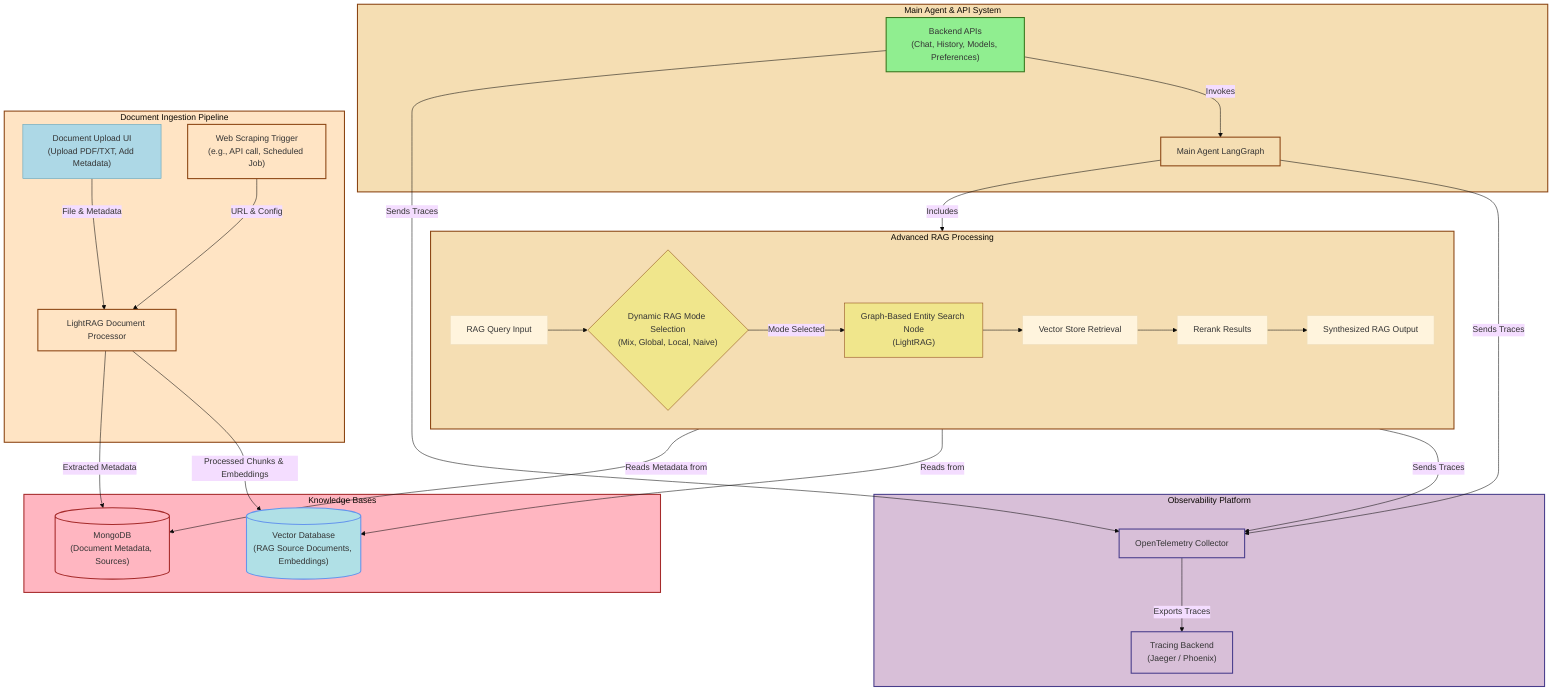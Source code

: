 %%{
  init: {
    'theme': 'base',

    'flowchart': {
      'curve': 'basis'
    }
  }
}%%

flowchart TD
    %% Define styles for nodes
    classDef mainGraph fill:#F5DEB3,stroke:#8B4513,stroke-width:2px;
    classDef advancedRAGNode fill:#F0E68C,stroke:#8B4513,stroke-width:1px; 
    classDef observabilityComp fill:#D8BFD8,stroke:#483D8B,stroke-width:2px;
    classDef ingestionComp fill:#FFE4C4,stroke:#8B4513,stroke-width:2px;
    classDef ingestionUI fill:#ADD8E6,stroke:#5A9FB8,stroke-width:1px;
    classDef dbStore fill:#FFB6C1,stroke:#A52A2A,stroke-width:2px;
    classDef vectorStore fill:#B0E0E6,stroke:#6495ED,stroke-width:2px;
    classDef apiEndpoint fill:#C1E1C1,stroke:#38761D,stroke-width:1px;
    classDef backendApiLayer fill:#90EE90,stroke:#38761D,stroke-width:2px;

    %% Observability Platform
    subgraph Observability["Observability Platform"]
        OtelCollector["OpenTelemetry Collector"]
        TracingBackend["Tracing Backend<br/>(Jaeger / Phoenix)"]
        OtelCollector -- Exports Traces --> TracingBackend
    end
    
    %% Main System
    subgraph MainSystem["Main Agent & API System"]
        BackendAPIs["Backend APIs<br/>(Chat, History, Models, Preferences)"]
        MainAgentLangGraph["Main Agent LangGraph"]
    end
    
    %% Advanced RAG Subgraph
    subgraph AdvancedRAG["Advanced RAG Processing"]
        RAG_QueryInput[RAG Query Input]
        DynamicModeSelection{"Dynamic RAG Mode Selection<br/>(Mix, Global, Local, Naive)"}
        GraphEntitySearch["Graph-Based Entity Search Node<br/>(LightRAG)"]
        VectorRetrieval["Vector Store Retrieval"]
        RerankNode["Rerank Results"]
        RAG_Output["Synthesized RAG Output"]
        
        RAG_QueryInput --> DynamicModeSelection
        DynamicModeSelection -- Mode Selected --> GraphEntitySearch
        GraphEntitySearch --> VectorRetrieval
        VectorRetrieval --> RerankNode
        RerankNode --> RAG_Output
    end
    
    %% Document Ingestion Pipeline
    subgraph Ingestion["Document Ingestion Pipeline"]
        IngestionUI["Document Upload UI<br/>(Upload PDF/TXT, Add Metadata)"]
        WebScrapingTrigger["Web Scraping Trigger<br/>(e.g., API call, Scheduled Job)"]
        LightRAG_DocProcessor["LightRAG Document Processor"]
        
        IngestionUI -- File & Metadata --> LightRAG_DocProcessor
        WebScrapingTrigger -- URL & Config --> LightRAG_DocProcessor
    end
    
    %% Knowledge Bases
    subgraph Knowledge["Knowledge Bases"]
        VectorDB_KnowledgeBase[("Vector Database<br/>(RAG Source Documents, Embeddings)")]
        MongoDB_Metadata[("MongoDB<br/>(Document Metadata, Sources)")]
    end
    
    %% Connections between components
    MainAgentLangGraph -- Includes --> AdvancedRAG
    BackendAPIs -- Invokes --> MainAgentLangGraph
    
    %% Tracing connections
    BackendAPIs -- Sends Traces --> OtelCollector
    MainAgentLangGraph -- Sends Traces --> OtelCollector
    AdvancedRAG -- Sends Traces --> OtelCollector
    
    %% Ingestion connections
    LightRAG_DocProcessor -- Processed Chunks & Embeddings --> VectorDB_KnowledgeBase
    LightRAG_DocProcessor -- Extracted Metadata --> MongoDB_Metadata
    
    %% Advanced RAG connections
    AdvancedRAG -- Reads from --> VectorDB_KnowledgeBase
    AdvancedRAG -- Reads Metadata from --> MongoDB_Metadata
    
    %% Apply styles to subgraphs
    style Observability fill:#D8BFD8,stroke:#483D8B,stroke-width:2px
    style MainSystem fill:#F5DEB3,stroke:#8B4513,stroke-width:2px
    style AdvancedRAG fill:#F5DEB3,stroke:#8B4513,stroke-width:2px
    style Ingestion fill:#FFE4C4,stroke:#8B4513,stroke-width:2px
    style Knowledge fill:#FFB6C1,stroke:#A52A2A,stroke-width:2px
    
    %% Apply styles to nodes
    class OtelCollector,TracingBackend observabilityComp
    class BackendAPIs backendApiLayer
    class MainAgentLangGraph mainGraph
    class DynamicModeSelection,GraphEntitySearch advancedRAGNode
    class IngestionUI ingestionUI
    class WebScrapingTrigger,LightRAG_DocProcessor ingestionComp
    class VectorDB_KnowledgeBase vectorStore
    class MongoDB_Metadata dbStore

    %% Apply curved lines using 'basis' interpolation for smooth flow
    linkStyle default interpolate basis;